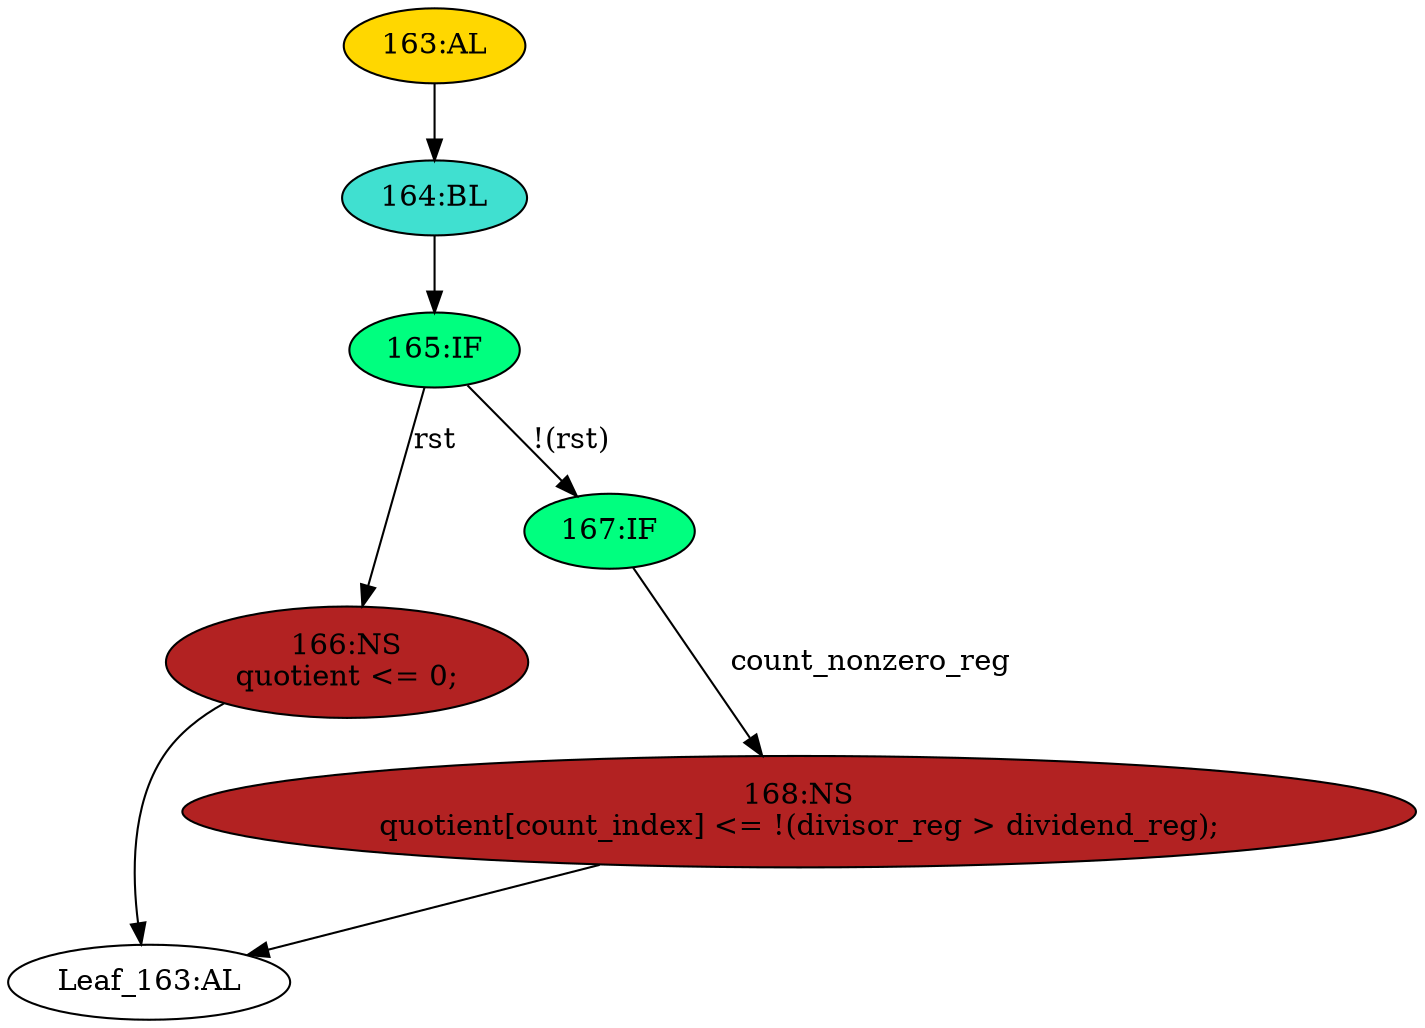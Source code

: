 strict digraph "" {
	node [label="\N"];
	"166:NS"	 [ast="<pyverilog.vparser.ast.NonblockingSubstitution object at 0x7f284bca9890>",
		fillcolor=firebrick,
		label="166:NS
quotient <= 0;",
		statements="[<pyverilog.vparser.ast.NonblockingSubstitution object at 0x7f284bca9890>]",
		style=filled,
		typ=NonblockingSubstitution];
	"Leaf_163:AL"	 [def_var="['quotient']",
		label="Leaf_163:AL"];
	"166:NS" -> "Leaf_163:AL"	 [cond="[]",
		lineno=None];
	"164:BL"	 [ast="<pyverilog.vparser.ast.Block object at 0x7f284bca9a50>",
		fillcolor=turquoise,
		label="164:BL",
		statements="[]",
		style=filled,
		typ=Block];
	"165:IF"	 [ast="<pyverilog.vparser.ast.IfStatement object at 0x7f284bca9a90>",
		fillcolor=springgreen,
		label="165:IF",
		statements="[]",
		style=filled,
		typ=IfStatement];
	"164:BL" -> "165:IF"	 [cond="[]",
		lineno=None];
	"163:AL"	 [ast="<pyverilog.vparser.ast.Always object at 0x7f282af76ad0>",
		clk_sens=True,
		fillcolor=gold,
		label="163:AL",
		sens="['clk']",
		statements="[]",
		style=filled,
		typ=Always,
		use_var="['rst', 'count_nonzero_reg', 'divisor_reg', 'dividend_reg']"];
	"163:AL" -> "164:BL"	 [cond="[]",
		lineno=None];
	"168:NS"	 [ast="<pyverilog.vparser.ast.NonblockingSubstitution object at 0x7f284bca9b90>",
		fillcolor=firebrick,
		label="168:NS
quotient[count_index] <= !(divisor_reg > dividend_reg);",
		statements="[<pyverilog.vparser.ast.NonblockingSubstitution object at 0x7f284bca9b90>]",
		style=filled,
		typ=NonblockingSubstitution];
	"168:NS" -> "Leaf_163:AL"	 [cond="[]",
		lineno=None];
	"167:IF"	 [ast="<pyverilog.vparser.ast.IfStatement object at 0x7f284bca9b10>",
		fillcolor=springgreen,
		label="167:IF",
		statements="[]",
		style=filled,
		typ=IfStatement];
	"167:IF" -> "168:NS"	 [cond="['count_nonzero_reg']",
		label=count_nonzero_reg,
		lineno=167];
	"165:IF" -> "166:NS"	 [cond="['rst']",
		label=rst,
		lineno=165];
	"165:IF" -> "167:IF"	 [cond="['rst']",
		label="!(rst)",
		lineno=165];
}
